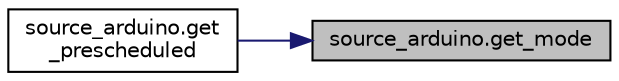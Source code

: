 digraph "source_arduino.get_mode"
{
 // LATEX_PDF_SIZE
  edge [fontname="Helvetica",fontsize="10",labelfontname="Helvetica",labelfontsize="10"];
  node [fontname="Helvetica",fontsize="10",shape=record];
  rankdir="RL";
  Node1 [label="source_arduino.get_mode",height=0.2,width=0.4,color="black", fillcolor="grey75", style="filled", fontcolor="black",tooltip="Gets the current operation mode."];
  Node1 -> Node2 [dir="back",color="midnightblue",fontsize="10",style="solid",fontname="Helvetica"];
  Node2 [label="source_arduino.get\l_prescheduled",height=0.2,width=0.4,color="black", fillcolor="white", style="filled",URL="$namespacesource__arduino.html#a469377050cf6494702e9742e8e2353e8",tooltip="Gets the parameters in use for both of the Pre-scheduled modes."];
}
